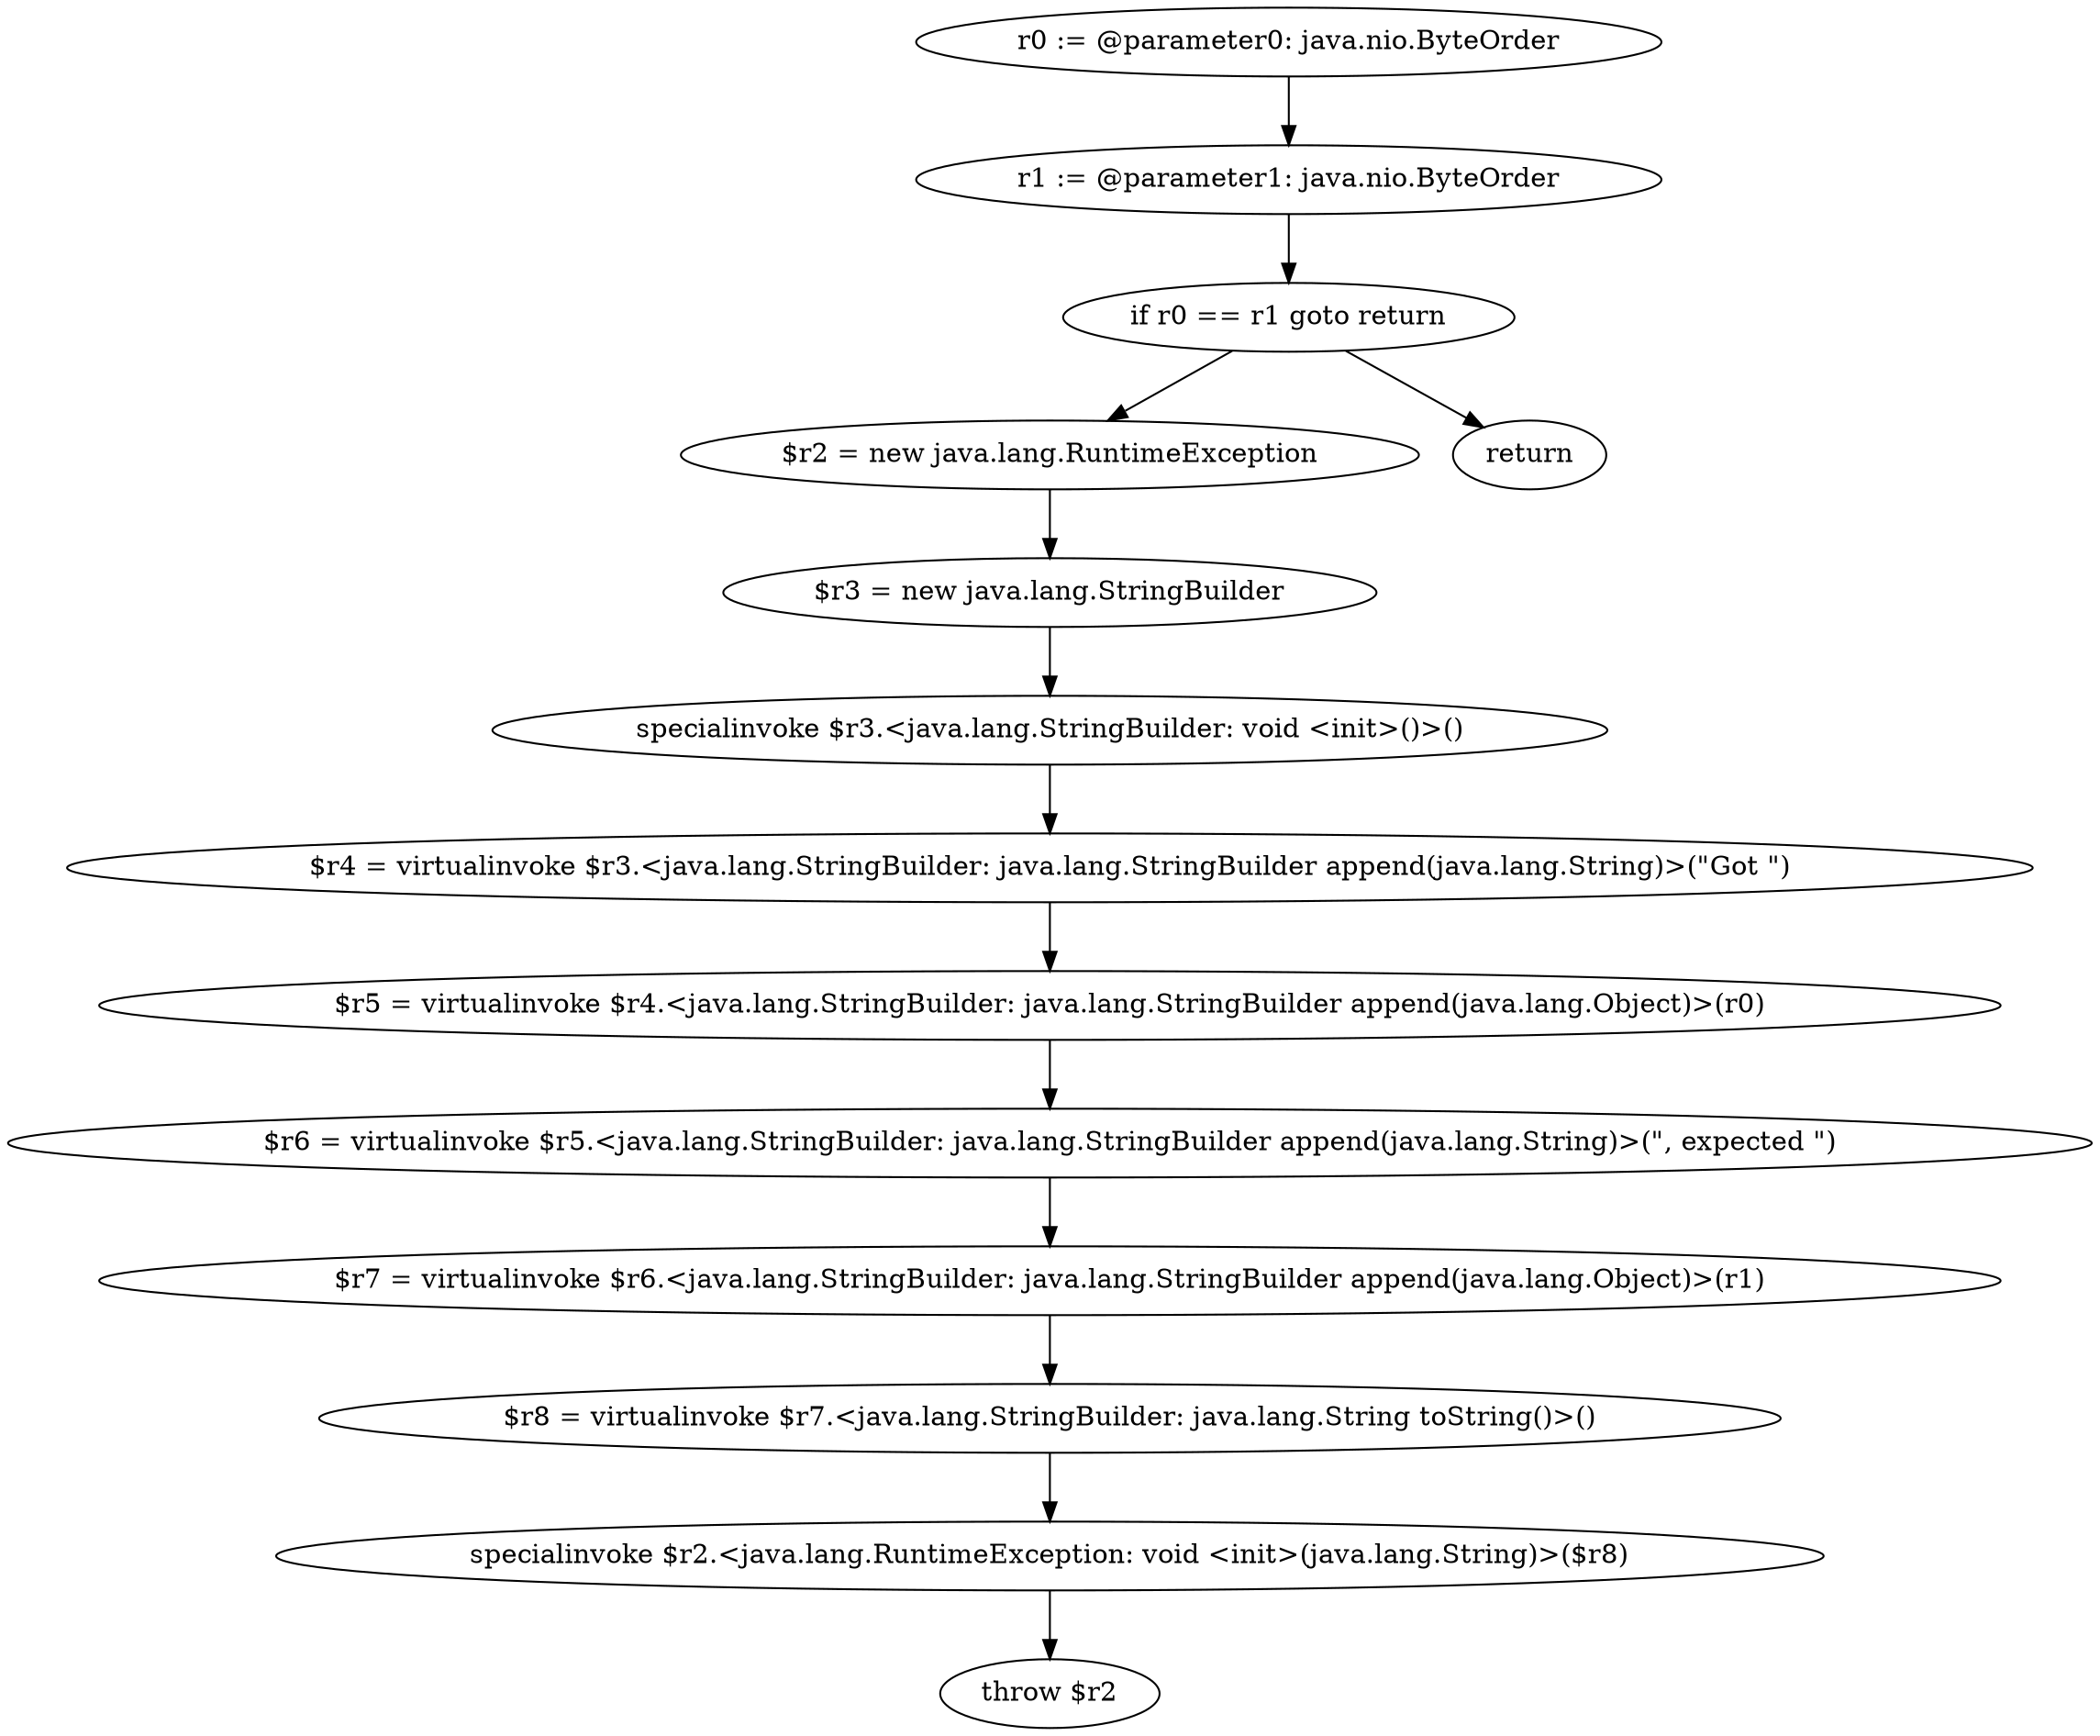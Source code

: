 digraph "unitGraph" {
    "r0 := @parameter0: java.nio.ByteOrder"
    "r1 := @parameter1: java.nio.ByteOrder"
    "if r0 == r1 goto return"
    "$r2 = new java.lang.RuntimeException"
    "$r3 = new java.lang.StringBuilder"
    "specialinvoke $r3.<java.lang.StringBuilder: void <init>()>()"
    "$r4 = virtualinvoke $r3.<java.lang.StringBuilder: java.lang.StringBuilder append(java.lang.String)>(\"Got \")"
    "$r5 = virtualinvoke $r4.<java.lang.StringBuilder: java.lang.StringBuilder append(java.lang.Object)>(r0)"
    "$r6 = virtualinvoke $r5.<java.lang.StringBuilder: java.lang.StringBuilder append(java.lang.String)>(\", expected \")"
    "$r7 = virtualinvoke $r6.<java.lang.StringBuilder: java.lang.StringBuilder append(java.lang.Object)>(r1)"
    "$r8 = virtualinvoke $r7.<java.lang.StringBuilder: java.lang.String toString()>()"
    "specialinvoke $r2.<java.lang.RuntimeException: void <init>(java.lang.String)>($r8)"
    "throw $r2"
    "return"
    "r0 := @parameter0: java.nio.ByteOrder"->"r1 := @parameter1: java.nio.ByteOrder";
    "r1 := @parameter1: java.nio.ByteOrder"->"if r0 == r1 goto return";
    "if r0 == r1 goto return"->"$r2 = new java.lang.RuntimeException";
    "if r0 == r1 goto return"->"return";
    "$r2 = new java.lang.RuntimeException"->"$r3 = new java.lang.StringBuilder";
    "$r3 = new java.lang.StringBuilder"->"specialinvoke $r3.<java.lang.StringBuilder: void <init>()>()";
    "specialinvoke $r3.<java.lang.StringBuilder: void <init>()>()"->"$r4 = virtualinvoke $r3.<java.lang.StringBuilder: java.lang.StringBuilder append(java.lang.String)>(\"Got \")";
    "$r4 = virtualinvoke $r3.<java.lang.StringBuilder: java.lang.StringBuilder append(java.lang.String)>(\"Got \")"->"$r5 = virtualinvoke $r4.<java.lang.StringBuilder: java.lang.StringBuilder append(java.lang.Object)>(r0)";
    "$r5 = virtualinvoke $r4.<java.lang.StringBuilder: java.lang.StringBuilder append(java.lang.Object)>(r0)"->"$r6 = virtualinvoke $r5.<java.lang.StringBuilder: java.lang.StringBuilder append(java.lang.String)>(\", expected \")";
    "$r6 = virtualinvoke $r5.<java.lang.StringBuilder: java.lang.StringBuilder append(java.lang.String)>(\", expected \")"->"$r7 = virtualinvoke $r6.<java.lang.StringBuilder: java.lang.StringBuilder append(java.lang.Object)>(r1)";
    "$r7 = virtualinvoke $r6.<java.lang.StringBuilder: java.lang.StringBuilder append(java.lang.Object)>(r1)"->"$r8 = virtualinvoke $r7.<java.lang.StringBuilder: java.lang.String toString()>()";
    "$r8 = virtualinvoke $r7.<java.lang.StringBuilder: java.lang.String toString()>()"->"specialinvoke $r2.<java.lang.RuntimeException: void <init>(java.lang.String)>($r8)";
    "specialinvoke $r2.<java.lang.RuntimeException: void <init>(java.lang.String)>($r8)"->"throw $r2";
}
